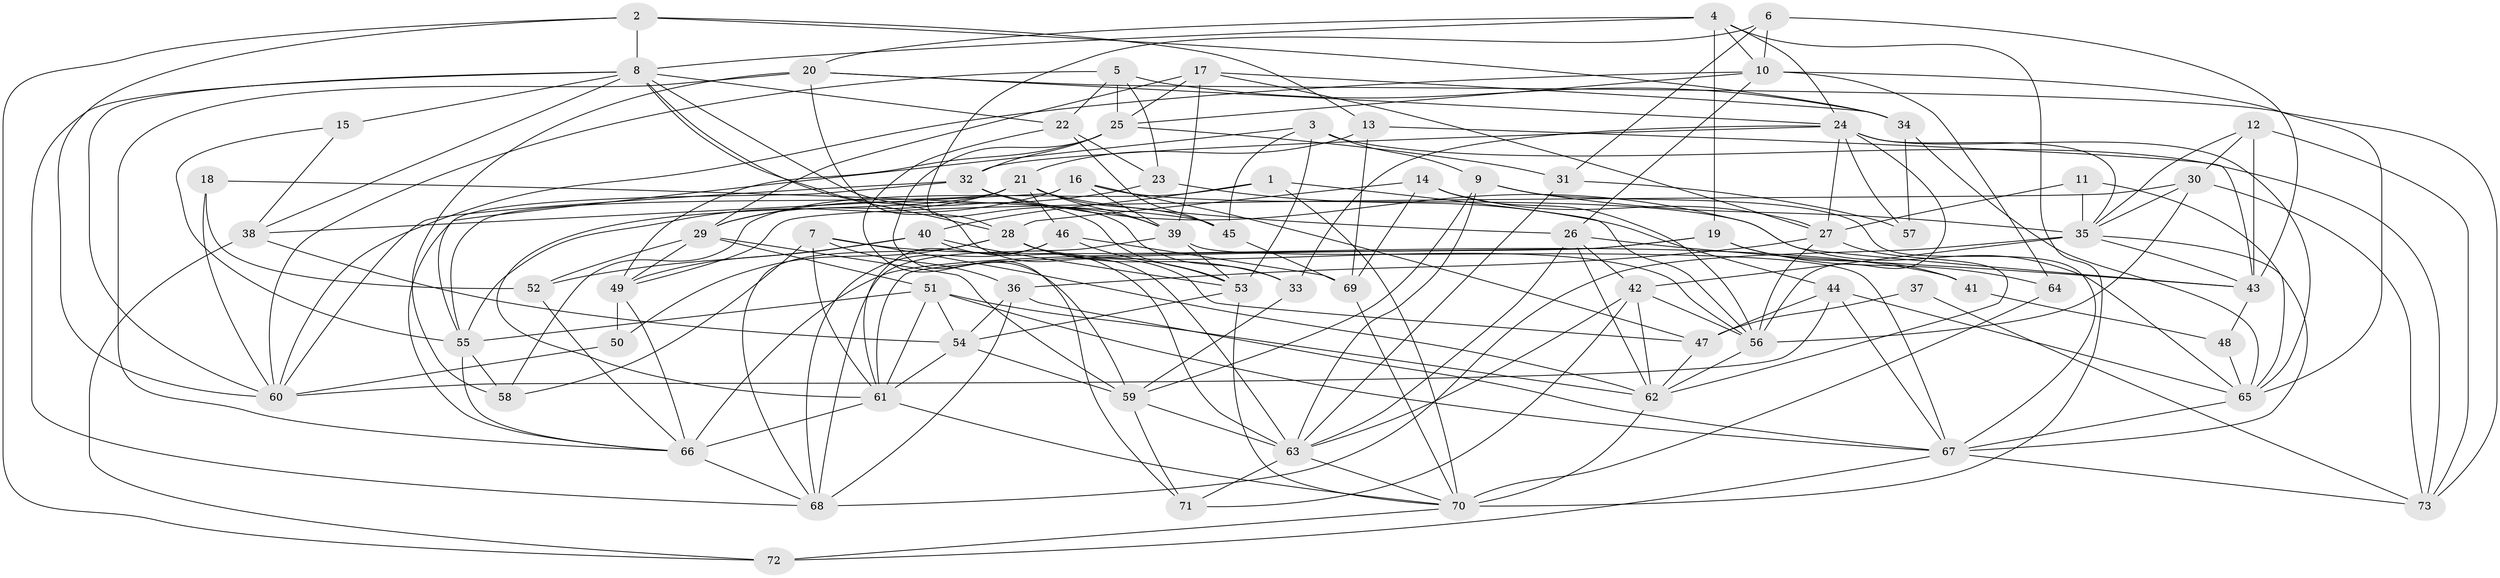 // original degree distribution, {5: 0.2054794520547945, 4: 0.273972602739726, 3: 0.2945205479452055, 6: 0.08904109589041095, 2: 0.10273972602739725, 8: 0.0136986301369863, 7: 0.02054794520547945}
// Generated by graph-tools (version 1.1) at 2025/02/03/09/25 03:02:04]
// undirected, 73 vertices, 206 edges
graph export_dot {
graph [start="1"]
  node [color=gray90,style=filled];
  1;
  2;
  3;
  4;
  5;
  6;
  7;
  8;
  9;
  10;
  11;
  12;
  13;
  14;
  15;
  16;
  17;
  18;
  19;
  20;
  21;
  22;
  23;
  24;
  25;
  26;
  27;
  28;
  29;
  30;
  31;
  32;
  33;
  34;
  35;
  36;
  37;
  38;
  39;
  40;
  41;
  42;
  43;
  44;
  45;
  46;
  47;
  48;
  49;
  50;
  51;
  52;
  53;
  54;
  55;
  56;
  57;
  58;
  59;
  60;
  61;
  62;
  63;
  64;
  65;
  66;
  67;
  68;
  69;
  70;
  71;
  72;
  73;
  1 -- 40 [weight=1.0];
  1 -- 56 [weight=1.0];
  1 -- 58 [weight=1.0];
  1 -- 70 [weight=1.0];
  2 -- 8 [weight=1.0];
  2 -- 13 [weight=1.0];
  2 -- 34 [weight=1.0];
  2 -- 60 [weight=1.0];
  2 -- 72 [weight=1.0];
  3 -- 9 [weight=1.0];
  3 -- 45 [weight=1.0];
  3 -- 53 [weight=1.0];
  3 -- 55 [weight=1.0];
  3 -- 73 [weight=1.0];
  4 -- 8 [weight=1.0];
  4 -- 10 [weight=1.0];
  4 -- 19 [weight=2.0];
  4 -- 20 [weight=1.0];
  4 -- 24 [weight=1.0];
  4 -- 70 [weight=1.0];
  5 -- 22 [weight=1.0];
  5 -- 23 [weight=1.0];
  5 -- 25 [weight=1.0];
  5 -- 34 [weight=1.0];
  5 -- 60 [weight=1.0];
  6 -- 10 [weight=1.0];
  6 -- 31 [weight=1.0];
  6 -- 33 [weight=1.0];
  6 -- 43 [weight=1.0];
  7 -- 36 [weight=1.0];
  7 -- 41 [weight=1.0];
  7 -- 58 [weight=1.0];
  7 -- 61 [weight=1.0];
  7 -- 62 [weight=1.0];
  8 -- 15 [weight=2.0];
  8 -- 22 [weight=1.0];
  8 -- 28 [weight=1.0];
  8 -- 38 [weight=1.0];
  8 -- 53 [weight=2.0];
  8 -- 60 [weight=1.0];
  8 -- 63 [weight=2.0];
  8 -- 68 [weight=1.0];
  9 -- 35 [weight=1.0];
  9 -- 59 [weight=1.0];
  9 -- 63 [weight=1.0];
  9 -- 67 [weight=1.0];
  10 -- 25 [weight=1.0];
  10 -- 26 [weight=1.0];
  10 -- 60 [weight=1.0];
  10 -- 64 [weight=2.0];
  10 -- 65 [weight=1.0];
  11 -- 27 [weight=1.0];
  11 -- 35 [weight=1.0];
  11 -- 65 [weight=1.0];
  12 -- 30 [weight=1.0];
  12 -- 35 [weight=1.0];
  12 -- 43 [weight=1.0];
  12 -- 73 [weight=1.0];
  13 -- 21 [weight=1.0];
  13 -- 43 [weight=1.0];
  13 -- 69 [weight=1.0];
  14 -- 27 [weight=1.0];
  14 -- 28 [weight=1.0];
  14 -- 56 [weight=1.0];
  14 -- 69 [weight=1.0];
  15 -- 38 [weight=1.0];
  15 -- 55 [weight=1.0];
  16 -- 38 [weight=1.0];
  16 -- 39 [weight=1.0];
  16 -- 47 [weight=1.0];
  16 -- 55 [weight=1.0];
  16 -- 65 [weight=1.0];
  17 -- 25 [weight=1.0];
  17 -- 27 [weight=1.0];
  17 -- 29 [weight=1.0];
  17 -- 34 [weight=1.0];
  17 -- 39 [weight=1.0];
  18 -- 45 [weight=1.0];
  18 -- 52 [weight=1.0];
  18 -- 60 [weight=1.0];
  19 -- 41 [weight=1.0];
  19 -- 61 [weight=1.0];
  19 -- 64 [weight=1.0];
  19 -- 66 [weight=2.0];
  20 -- 24 [weight=1.0];
  20 -- 28 [weight=1.0];
  20 -- 58 [weight=1.0];
  20 -- 66 [weight=1.0];
  20 -- 73 [weight=1.0];
  21 -- 26 [weight=1.0];
  21 -- 29 [weight=1.0];
  21 -- 39 [weight=1.0];
  21 -- 45 [weight=1.0];
  21 -- 46 [weight=1.0];
  21 -- 55 [weight=1.0];
  21 -- 61 [weight=1.0];
  22 -- 23 [weight=1.0];
  22 -- 45 [weight=1.0];
  22 -- 59 [weight=1.0];
  23 -- 29 [weight=1.0];
  23 -- 44 [weight=1.0];
  24 -- 27 [weight=1.0];
  24 -- 32 [weight=1.0];
  24 -- 33 [weight=1.0];
  24 -- 35 [weight=2.0];
  24 -- 56 [weight=1.0];
  24 -- 57 [weight=1.0];
  24 -- 65 [weight=1.0];
  25 -- 31 [weight=1.0];
  25 -- 32 [weight=1.0];
  25 -- 49 [weight=1.0];
  25 -- 71 [weight=1.0];
  26 -- 42 [weight=1.0];
  26 -- 43 [weight=1.0];
  26 -- 62 [weight=1.0];
  26 -- 63 [weight=1.0];
  27 -- 36 [weight=1.0];
  27 -- 56 [weight=1.0];
  27 -- 62 [weight=1.0];
  28 -- 33 [weight=1.0];
  28 -- 47 [weight=1.0];
  28 -- 50 [weight=1.0];
  28 -- 56 [weight=1.0];
  28 -- 68 [weight=1.0];
  29 -- 49 [weight=1.0];
  29 -- 51 [weight=1.0];
  29 -- 52 [weight=1.0];
  29 -- 59 [weight=1.0];
  30 -- 35 [weight=1.0];
  30 -- 49 [weight=1.0];
  30 -- 56 [weight=1.0];
  30 -- 73 [weight=1.0];
  31 -- 57 [weight=1.0];
  31 -- 63 [weight=1.0];
  32 -- 39 [weight=1.0];
  32 -- 43 [weight=1.0];
  32 -- 60 [weight=1.0];
  32 -- 66 [weight=1.0];
  33 -- 59 [weight=1.0];
  34 -- 57 [weight=2.0];
  34 -- 65 [weight=1.0];
  35 -- 42 [weight=1.0];
  35 -- 43 [weight=1.0];
  35 -- 67 [weight=1.0];
  35 -- 68 [weight=2.0];
  36 -- 54 [weight=1.0];
  36 -- 67 [weight=1.0];
  36 -- 68 [weight=1.0];
  37 -- 47 [weight=1.0];
  37 -- 73 [weight=1.0];
  38 -- 54 [weight=1.0];
  38 -- 72 [weight=1.0];
  39 -- 53 [weight=1.0];
  39 -- 67 [weight=1.0];
  39 -- 68 [weight=1.0];
  40 -- 49 [weight=1.0];
  40 -- 52 [weight=1.0];
  40 -- 53 [weight=1.0];
  40 -- 63 [weight=1.0];
  41 -- 48 [weight=1.0];
  42 -- 56 [weight=1.0];
  42 -- 62 [weight=1.0];
  42 -- 63 [weight=1.0];
  42 -- 71 [weight=1.0];
  43 -- 48 [weight=1.0];
  44 -- 47 [weight=1.0];
  44 -- 60 [weight=1.0];
  44 -- 65 [weight=1.0];
  44 -- 67 [weight=1.0];
  45 -- 69 [weight=1.0];
  46 -- 53 [weight=1.0];
  46 -- 61 [weight=1.0];
  46 -- 68 [weight=1.0];
  46 -- 69 [weight=1.0];
  47 -- 62 [weight=1.0];
  48 -- 65 [weight=1.0];
  49 -- 50 [weight=1.0];
  49 -- 66 [weight=1.0];
  50 -- 60 [weight=1.0];
  51 -- 54 [weight=1.0];
  51 -- 55 [weight=1.0];
  51 -- 61 [weight=1.0];
  51 -- 62 [weight=1.0];
  51 -- 67 [weight=1.0];
  52 -- 66 [weight=1.0];
  53 -- 54 [weight=1.0];
  53 -- 70 [weight=1.0];
  54 -- 59 [weight=1.0];
  54 -- 61 [weight=1.0];
  55 -- 58 [weight=1.0];
  55 -- 66 [weight=1.0];
  56 -- 62 [weight=1.0];
  59 -- 63 [weight=1.0];
  59 -- 71 [weight=1.0];
  61 -- 66 [weight=1.0];
  61 -- 70 [weight=1.0];
  62 -- 70 [weight=1.0];
  63 -- 70 [weight=1.0];
  63 -- 71 [weight=1.0];
  64 -- 70 [weight=1.0];
  65 -- 67 [weight=1.0];
  66 -- 68 [weight=1.0];
  67 -- 72 [weight=1.0];
  67 -- 73 [weight=1.0];
  69 -- 70 [weight=2.0];
  70 -- 72 [weight=1.0];
}
